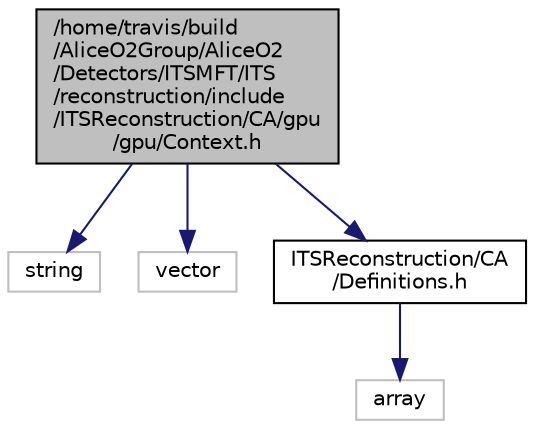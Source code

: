 digraph "/home/travis/build/AliceO2Group/AliceO2/Detectors/ITSMFT/ITS/reconstruction/include/ITSReconstruction/CA/gpu/gpu/Context.h"
{
 // INTERACTIVE_SVG=YES
  bgcolor="transparent";
  edge [fontname="Helvetica",fontsize="10",labelfontname="Helvetica",labelfontsize="10"];
  node [fontname="Helvetica",fontsize="10",shape=record];
  Node1 [label="/home/travis/build\l/AliceO2Group/AliceO2\l/Detectors/ITSMFT/ITS\l/reconstruction/include\l/ITSReconstruction/CA/gpu\l/gpu/Context.h",height=0.2,width=0.4,color="black", fillcolor="grey75", style="filled" fontcolor="black"];
  Node1 -> Node2 [color="midnightblue",fontsize="10",style="solid",fontname="Helvetica"];
  Node2 [label="string",height=0.2,width=0.4,color="grey75"];
  Node1 -> Node3 [color="midnightblue",fontsize="10",style="solid",fontname="Helvetica"];
  Node3 [label="vector",height=0.2,width=0.4,color="grey75"];
  Node1 -> Node4 [color="midnightblue",fontsize="10",style="solid",fontname="Helvetica"];
  Node4 [label="ITSReconstruction/CA\l/Definitions.h",height=0.2,width=0.4,color="black",URL="$df/d3d/Definitions_8h.html"];
  Node4 -> Node5 [color="midnightblue",fontsize="10",style="solid",fontname="Helvetica"];
  Node5 [label="array",height=0.2,width=0.4,color="grey75"];
}
